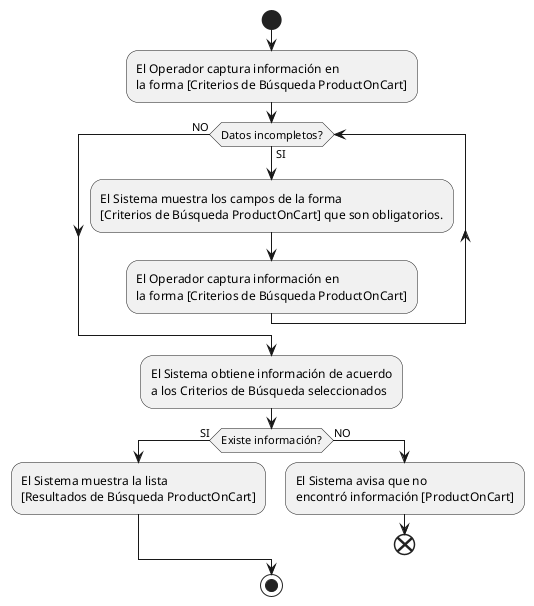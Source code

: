 @startuml
start
:El Operador captura información en 
la forma [Criterios de Búsqueda ProductOnCart];
while (Datos incompletos?) is (SI)  
	:El Sistema muestra los campos de la forma 
	[Criterios de Búsqueda ProductOnCart] que son obligatorios.;  
	:El Operador captura información en 
	la forma [Criterios de Búsqueda ProductOnCart];
endwhile (NO) 
	:El Sistema obtiene información de acuerdo 
	a los Criterios de Búsqueda seleccionados;
	if (Existe información?) then (SI)    
		:El Sistema muestra la lista 
		[Resultados de Búsqueda ProductOnCart];
	else (NO)    
		:El Sistema avisa que no 
		encontró información [ProductOnCart];		  
		end  
	endif
stop
@enduml

